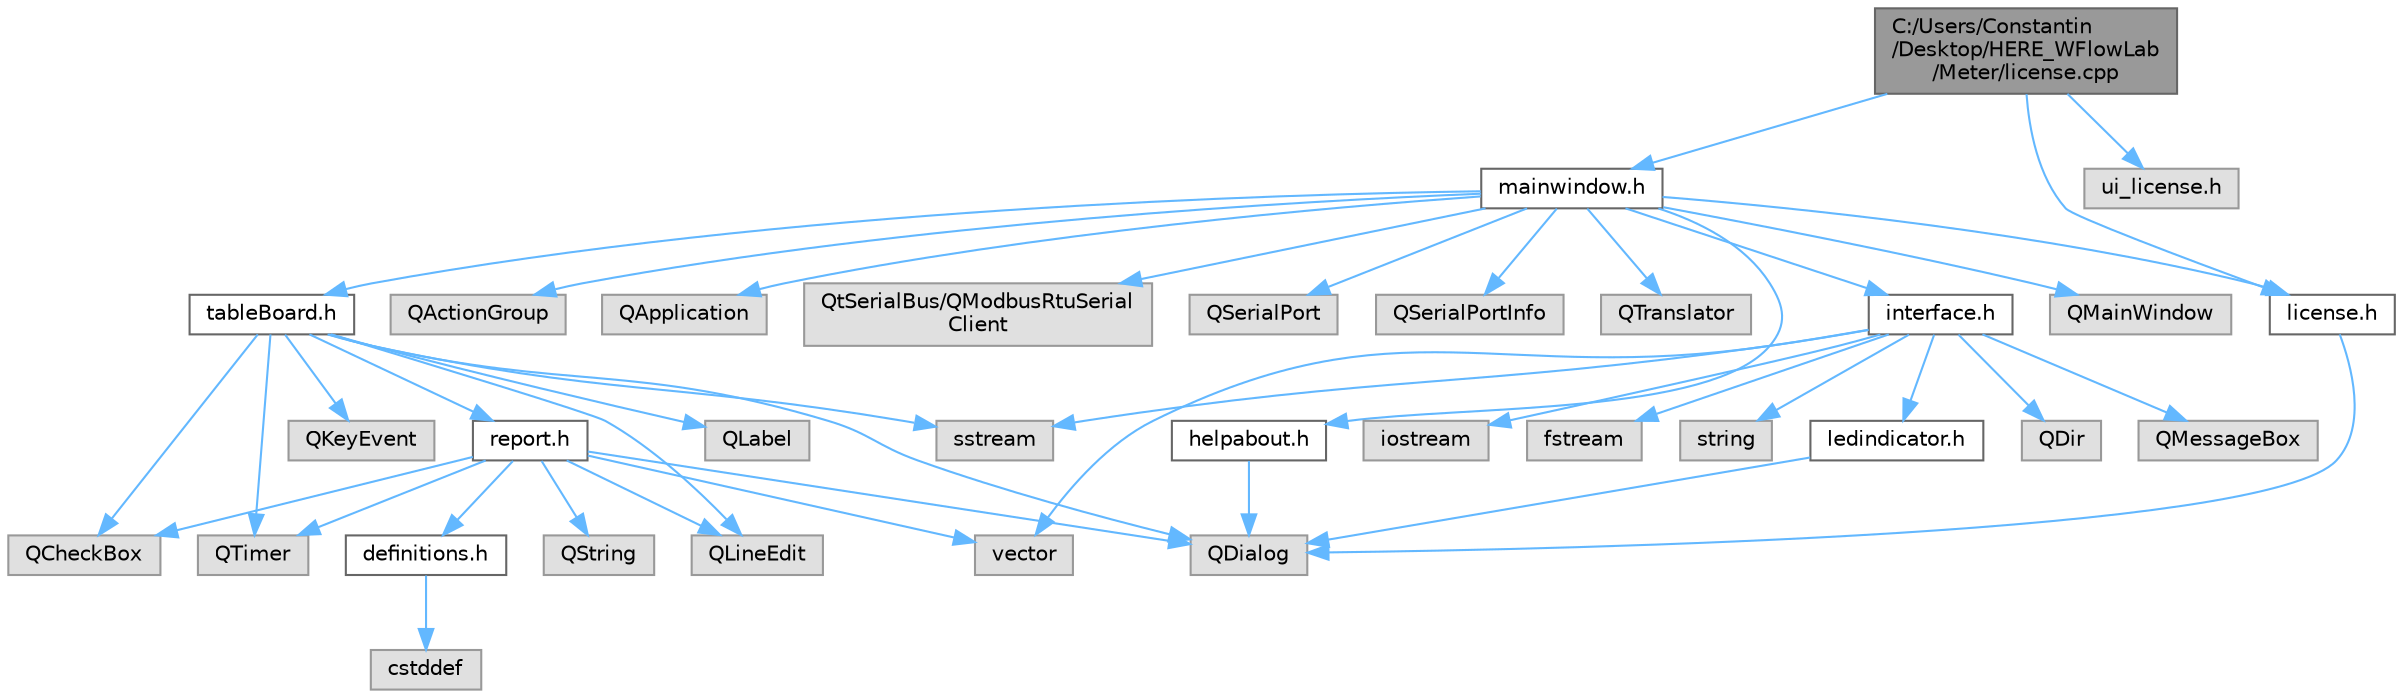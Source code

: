 digraph "C:/Users/Constantin/Desktop/HERE_WFlowLab/Meter/license.cpp"
{
 // LATEX_PDF_SIZE
  bgcolor="transparent";
  edge [fontname=Helvetica,fontsize=10,labelfontname=Helvetica,labelfontsize=10];
  node [fontname=Helvetica,fontsize=10,shape=box,height=0.2,width=0.4];
  Node1 [id="Node000001",label="C:/Users/Constantin\l/Desktop/HERE_WFlowLab\l/Meter/license.cpp",height=0.2,width=0.4,color="gray40", fillcolor="grey60", style="filled", fontcolor="black",tooltip="Implementation of the License dialog functionality."];
  Node1 -> Node2 [id="edge42_Node000001_Node000002",color="steelblue1",style="solid",tooltip=" "];
  Node2 [id="Node000002",label="license.h",height=0.2,width=0.4,color="grey40", fillcolor="white", style="filled",URL="$license_8h.html",tooltip="Declaration of the License class."];
  Node2 -> Node3 [id="edge43_Node000002_Node000003",color="steelblue1",style="solid",tooltip=" "];
  Node3 [id="Node000003",label="QDialog",height=0.2,width=0.4,color="grey60", fillcolor="#E0E0E0", style="filled",tooltip=" "];
  Node1 -> Node4 [id="edge44_Node000001_Node000004",color="steelblue1",style="solid",tooltip=" "];
  Node4 [id="Node000004",label="mainwindow.h",height=0.2,width=0.4,color="grey40", fillcolor="white", style="filled",URL="$mainwindow_8h.html",tooltip="Header file for the MainWindow class."];
  Node4 -> Node5 [id="edge45_Node000004_Node000005",color="steelblue1",style="solid",tooltip=" "];
  Node5 [id="Node000005",label="QMainWindow",height=0.2,width=0.4,color="grey60", fillcolor="#E0E0E0", style="filled",tooltip=" "];
  Node4 -> Node6 [id="edge46_Node000004_Node000006",color="steelblue1",style="solid",tooltip=" "];
  Node6 [id="Node000006",label="QActionGroup",height=0.2,width=0.4,color="grey60", fillcolor="#E0E0E0", style="filled",tooltip=" "];
  Node4 -> Node7 [id="edge47_Node000004_Node000007",color="steelblue1",style="solid",tooltip=" "];
  Node7 [id="Node000007",label="QApplication",height=0.2,width=0.4,color="grey60", fillcolor="#E0E0E0", style="filled",tooltip=" "];
  Node4 -> Node8 [id="edge48_Node000004_Node000008",color="steelblue1",style="solid",tooltip=" "];
  Node8 [id="Node000008",label="QtSerialBus/QModbusRtuSerial\lClient",height=0.2,width=0.4,color="grey60", fillcolor="#E0E0E0", style="filled",tooltip=" "];
  Node4 -> Node9 [id="edge49_Node000004_Node000009",color="steelblue1",style="solid",tooltip=" "];
  Node9 [id="Node000009",label="QSerialPort",height=0.2,width=0.4,color="grey60", fillcolor="#E0E0E0", style="filled",tooltip=" "];
  Node4 -> Node10 [id="edge50_Node000004_Node000010",color="steelblue1",style="solid",tooltip=" "];
  Node10 [id="Node000010",label="QSerialPortInfo",height=0.2,width=0.4,color="grey60", fillcolor="#E0E0E0", style="filled",tooltip=" "];
  Node4 -> Node11 [id="edge51_Node000004_Node000011",color="steelblue1",style="solid",tooltip=" "];
  Node11 [id="Node000011",label="QTranslator",height=0.2,width=0.4,color="grey60", fillcolor="#E0E0E0", style="filled",tooltip=" "];
  Node4 -> Node12 [id="edge52_Node000004_Node000012",color="steelblue1",style="solid",tooltip=" "];
  Node12 [id="Node000012",label="tableBoard.h",height=0.2,width=0.4,color="grey40", fillcolor="white", style="filled",URL="$table_board_8h.html",tooltip="Header file for the TableBoard class."];
  Node12 -> Node3 [id="edge53_Node000012_Node000003",color="steelblue1",style="solid",tooltip=" "];
  Node12 -> Node13 [id="edge54_Node000012_Node000013",color="steelblue1",style="solid",tooltip=" "];
  Node13 [id="Node000013",label="QLineEdit",height=0.2,width=0.4,color="grey60", fillcolor="#E0E0E0", style="filled",tooltip=" "];
  Node12 -> Node14 [id="edge55_Node000012_Node000014",color="steelblue1",style="solid",tooltip=" "];
  Node14 [id="Node000014",label="QLabel",height=0.2,width=0.4,color="grey60", fillcolor="#E0E0E0", style="filled",tooltip=" "];
  Node12 -> Node15 [id="edge56_Node000012_Node000015",color="steelblue1",style="solid",tooltip=" "];
  Node15 [id="Node000015",label="QCheckBox",height=0.2,width=0.4,color="grey60", fillcolor="#E0E0E0", style="filled",tooltip=" "];
  Node12 -> Node16 [id="edge57_Node000012_Node000016",color="steelblue1",style="solid",tooltip=" "];
  Node16 [id="Node000016",label="QKeyEvent",height=0.2,width=0.4,color="grey60", fillcolor="#E0E0E0", style="filled",tooltip=" "];
  Node12 -> Node17 [id="edge58_Node000012_Node000017",color="steelblue1",style="solid",tooltip=" "];
  Node17 [id="Node000017",label="QTimer",height=0.2,width=0.4,color="grey60", fillcolor="#E0E0E0", style="filled",tooltip=" "];
  Node12 -> Node18 [id="edge59_Node000012_Node000018",color="steelblue1",style="solid",tooltip=" "];
  Node18 [id="Node000018",label="sstream",height=0.2,width=0.4,color="grey60", fillcolor="#E0E0E0", style="filled",tooltip=" "];
  Node12 -> Node19 [id="edge60_Node000012_Node000019",color="steelblue1",style="solid",tooltip=" "];
  Node19 [id="Node000019",label="report.h",height=0.2,width=0.4,color="grey40", fillcolor="white", style="filled",URL="$report_8h.html",tooltip="Header file for the ReportMeasurements class."];
  Node19 -> Node3 [id="edge61_Node000019_Node000003",color="steelblue1",style="solid",tooltip=" "];
  Node19 -> Node15 [id="edge62_Node000019_Node000015",color="steelblue1",style="solid",tooltip=" "];
  Node19 -> Node13 [id="edge63_Node000019_Node000013",color="steelblue1",style="solid",tooltip=" "];
  Node19 -> Node20 [id="edge64_Node000019_Node000020",color="steelblue1",style="solid",tooltip=" "];
  Node20 [id="Node000020",label="QString",height=0.2,width=0.4,color="grey60", fillcolor="#E0E0E0", style="filled",tooltip=" "];
  Node19 -> Node17 [id="edge65_Node000019_Node000017",color="steelblue1",style="solid",tooltip=" "];
  Node19 -> Node21 [id="edge66_Node000019_Node000021",color="steelblue1",style="solid",tooltip=" "];
  Node21 [id="Node000021",label="vector",height=0.2,width=0.4,color="grey60", fillcolor="#E0E0E0", style="filled",tooltip=" "];
  Node19 -> Node22 [id="edge67_Node000019_Node000022",color="steelblue1",style="solid",tooltip=" "];
  Node22 [id="Node000022",label="definitions.h",height=0.2,width=0.4,color="grey40", fillcolor="white", style="filled",URL="$definitions_8h.html",tooltip="Header file containing constants and definitions for the project."];
  Node22 -> Node23 [id="edge68_Node000022_Node000023",color="steelblue1",style="solid",tooltip=" "];
  Node23 [id="Node000023",label="cstddef",height=0.2,width=0.4,color="grey60", fillcolor="#E0E0E0", style="filled",tooltip=" "];
  Node4 -> Node2 [id="edge69_Node000004_Node000002",color="steelblue1",style="solid",tooltip=" "];
  Node4 -> Node24 [id="edge70_Node000004_Node000024",color="steelblue1",style="solid",tooltip=" "];
  Node24 [id="Node000024",label="helpabout.h",height=0.2,width=0.4,color="grey40", fillcolor="white", style="filled",URL="$helpabout_8h.html",tooltip="Header file for HelpAbout dialog."];
  Node24 -> Node3 [id="edge71_Node000024_Node000003",color="steelblue1",style="solid",tooltip=" "];
  Node4 -> Node25 [id="edge72_Node000004_Node000025",color="steelblue1",style="solid",tooltip=" "];
  Node25 [id="Node000025",label="interface.h",height=0.2,width=0.4,color="grey40", fillcolor="white", style="filled",URL="$interface_8h.html",tooltip="Header file for the Interface class."];
  Node25 -> Node26 [id="edge73_Node000025_Node000026",color="steelblue1",style="solid",tooltip=" "];
  Node26 [id="Node000026",label="QDir",height=0.2,width=0.4,color="grey60", fillcolor="#E0E0E0", style="filled",tooltip=" "];
  Node25 -> Node27 [id="edge74_Node000025_Node000027",color="steelblue1",style="solid",tooltip=" "];
  Node27 [id="Node000027",label="QMessageBox",height=0.2,width=0.4,color="grey60", fillcolor="#E0E0E0", style="filled",tooltip=" "];
  Node25 -> Node28 [id="edge75_Node000025_Node000028",color="steelblue1",style="solid",tooltip=" "];
  Node28 [id="Node000028",label="iostream",height=0.2,width=0.4,color="grey60", fillcolor="#E0E0E0", style="filled",tooltip=" "];
  Node25 -> Node29 [id="edge76_Node000025_Node000029",color="steelblue1",style="solid",tooltip=" "];
  Node29 [id="Node000029",label="fstream",height=0.2,width=0.4,color="grey60", fillcolor="#E0E0E0", style="filled",tooltip=" "];
  Node25 -> Node18 [id="edge77_Node000025_Node000018",color="steelblue1",style="solid",tooltip=" "];
  Node25 -> Node21 [id="edge78_Node000025_Node000021",color="steelblue1",style="solid",tooltip=" "];
  Node25 -> Node30 [id="edge79_Node000025_Node000030",color="steelblue1",style="solid",tooltip=" "];
  Node30 [id="Node000030",label="string",height=0.2,width=0.4,color="grey60", fillcolor="#E0E0E0", style="filled",tooltip=" "];
  Node25 -> Node31 [id="edge80_Node000025_Node000031",color="steelblue1",style="solid",tooltip=" "];
  Node31 [id="Node000031",label="ledindicator.h",height=0.2,width=0.4,color="grey40", fillcolor="white", style="filled",URL="$ledindicator_8h.html",tooltip="Header file for the LedIndicator class."];
  Node31 -> Node3 [id="edge81_Node000031_Node000003",color="steelblue1",style="solid",tooltip=" "];
  Node1 -> Node32 [id="edge82_Node000001_Node000032",color="steelblue1",style="solid",tooltip=" "];
  Node32 [id="Node000032",label="ui_license.h",height=0.2,width=0.4,color="grey60", fillcolor="#E0E0E0", style="filled",tooltip=" "];
}
